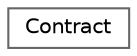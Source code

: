 digraph "Graphical Class Hierarchy"
{
 // LATEX_PDF_SIZE
  bgcolor="transparent";
  edge [fontname=Helvetica,fontsize=10,labelfontname=Helvetica,labelfontsize=10];
  node [fontname=Helvetica,fontsize=10,shape=box,height=0.2,width=0.4];
  rankdir="LR";
  Node0 [label="Contract",height=0.2,width=0.4,color="grey40", fillcolor="white", style="filled",URL="$class_contract.html",tooltip="Egy szerződést tárol."];
}
